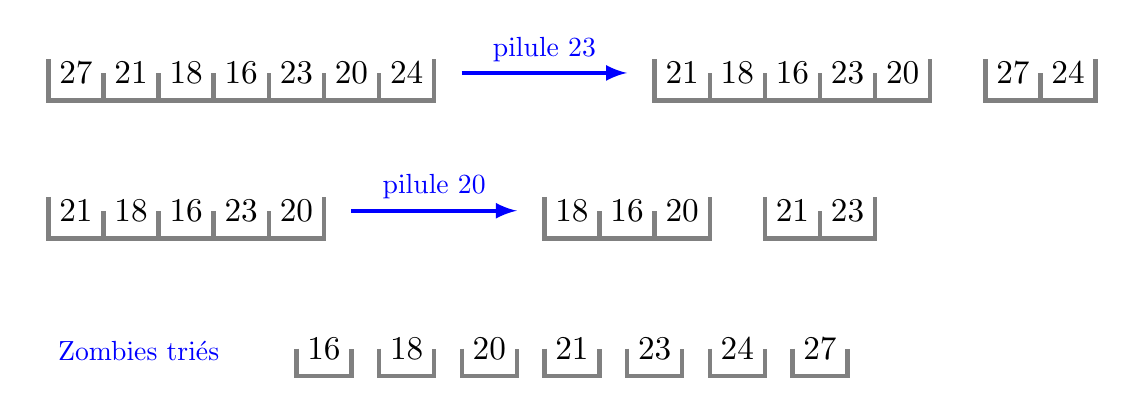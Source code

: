 \tikzstyle{line} = [draw,gray,ultra thick]
\tikzstyle{arrow} = [->,>=latex,blue,ultra thick]
\begin{tikzpicture}[scale=0.7]


\draw[line] (1,0.25)--(1,-0.5)--(8,-0.5)--++(0,0.75);
\foreach \i/\z in {1/27,2/21,3/18,4/16,5/23,6/20,7/24}{
  \node[scale=1.2] at (\i+0.5,0) {$\z$};
  \draw[line] (\i,-0.5)--++(0,0.5);
}

\draw[arrow] (8.5,0)--++(3,0) node[midway,above]{pilule $23$};

\begin{scope}[xshift=11cm]
\draw[line] (1,0.25)--(1,-0.5)--(6,-0.5)--++(0,0.75);
\foreach \i/\z in {1/21,2/18,3/16,4/23,5/20}{
  \node[scale=1.2] at (\i+0.5,0) {$\z$};
  \draw[line] (\i,-0.5)--++(0,0.5);
}
\end{scope}
\begin{scope}[xshift=17cm]
\draw[line] (1,0.25)--(1,-0.5)--(3,-0.5)--++(0,0.75);
\foreach \i/\z in {1/27,2/24}{
  \node[scale=1.2] at (\i+0.5,0) {$\z$};
  \draw[line] (\i,-0.5)--++(0,0.5);
}
\end{scope}


\begin{scope}[xshift=0cm,yshift=-2.5cm]
\draw[line] (1,0.25)--(1,-0.5)--(6,-0.5)--++(0,0.75);
\foreach \i/\z in {1/21,2/18,3/16,4/23,5/20}{
  \node[scale=1.2] at (\i+0.5,0) {$\z$};
  \draw[line] (\i,-0.5)--++(0,0.5);
}

\draw[arrow] (6.5,0)--++(3,0) node[midway,above]{pilule $20$};

\end{scope}


\begin{scope}[xshift=9cm,yshift=-2.5cm]
\draw[line] (1,0.25)--(1,-0.5)--(4,-0.5)--++(0,0.75);
\foreach \i/\z in {1/18,2/16,3/20}{
  \node[scale=1.2] at (\i+0.5,0) {$\z$};
  \draw[line] (\i,-0.5)--++(0,0.5);
}
\end{scope}

\begin{scope}[xshift=13cm,yshift=-2.5cm]
\draw[line] (1,0.25)--(1,-0.5)--(3,-0.5)--++(0,0.75);
\foreach \i/\z in {1/21,2/23}{
  \node[scale=1.2] at (\i+0.5,0) {$\z$};
  \draw[line] (\i,-0.5)--++(0,0.5);
}
\end{scope}

\node[blue,right] at (1,-5.05) {Zombies tri\'es};

\begin{scope}[xshift=4cm,yshift=-5cm]
\foreach \i/\z in {1/16,2/18,3/20,4/21,5/23,6/24,7/27}{
  \node[scale=1.2] at (1.5*\i+0.5,0) {$\z$};
  \draw[line] (1.5*\i,0)--(1.5*\i,-0.5)--++(1,0)--++(0,0.5);
}
\end{scope}
\end{tikzpicture}